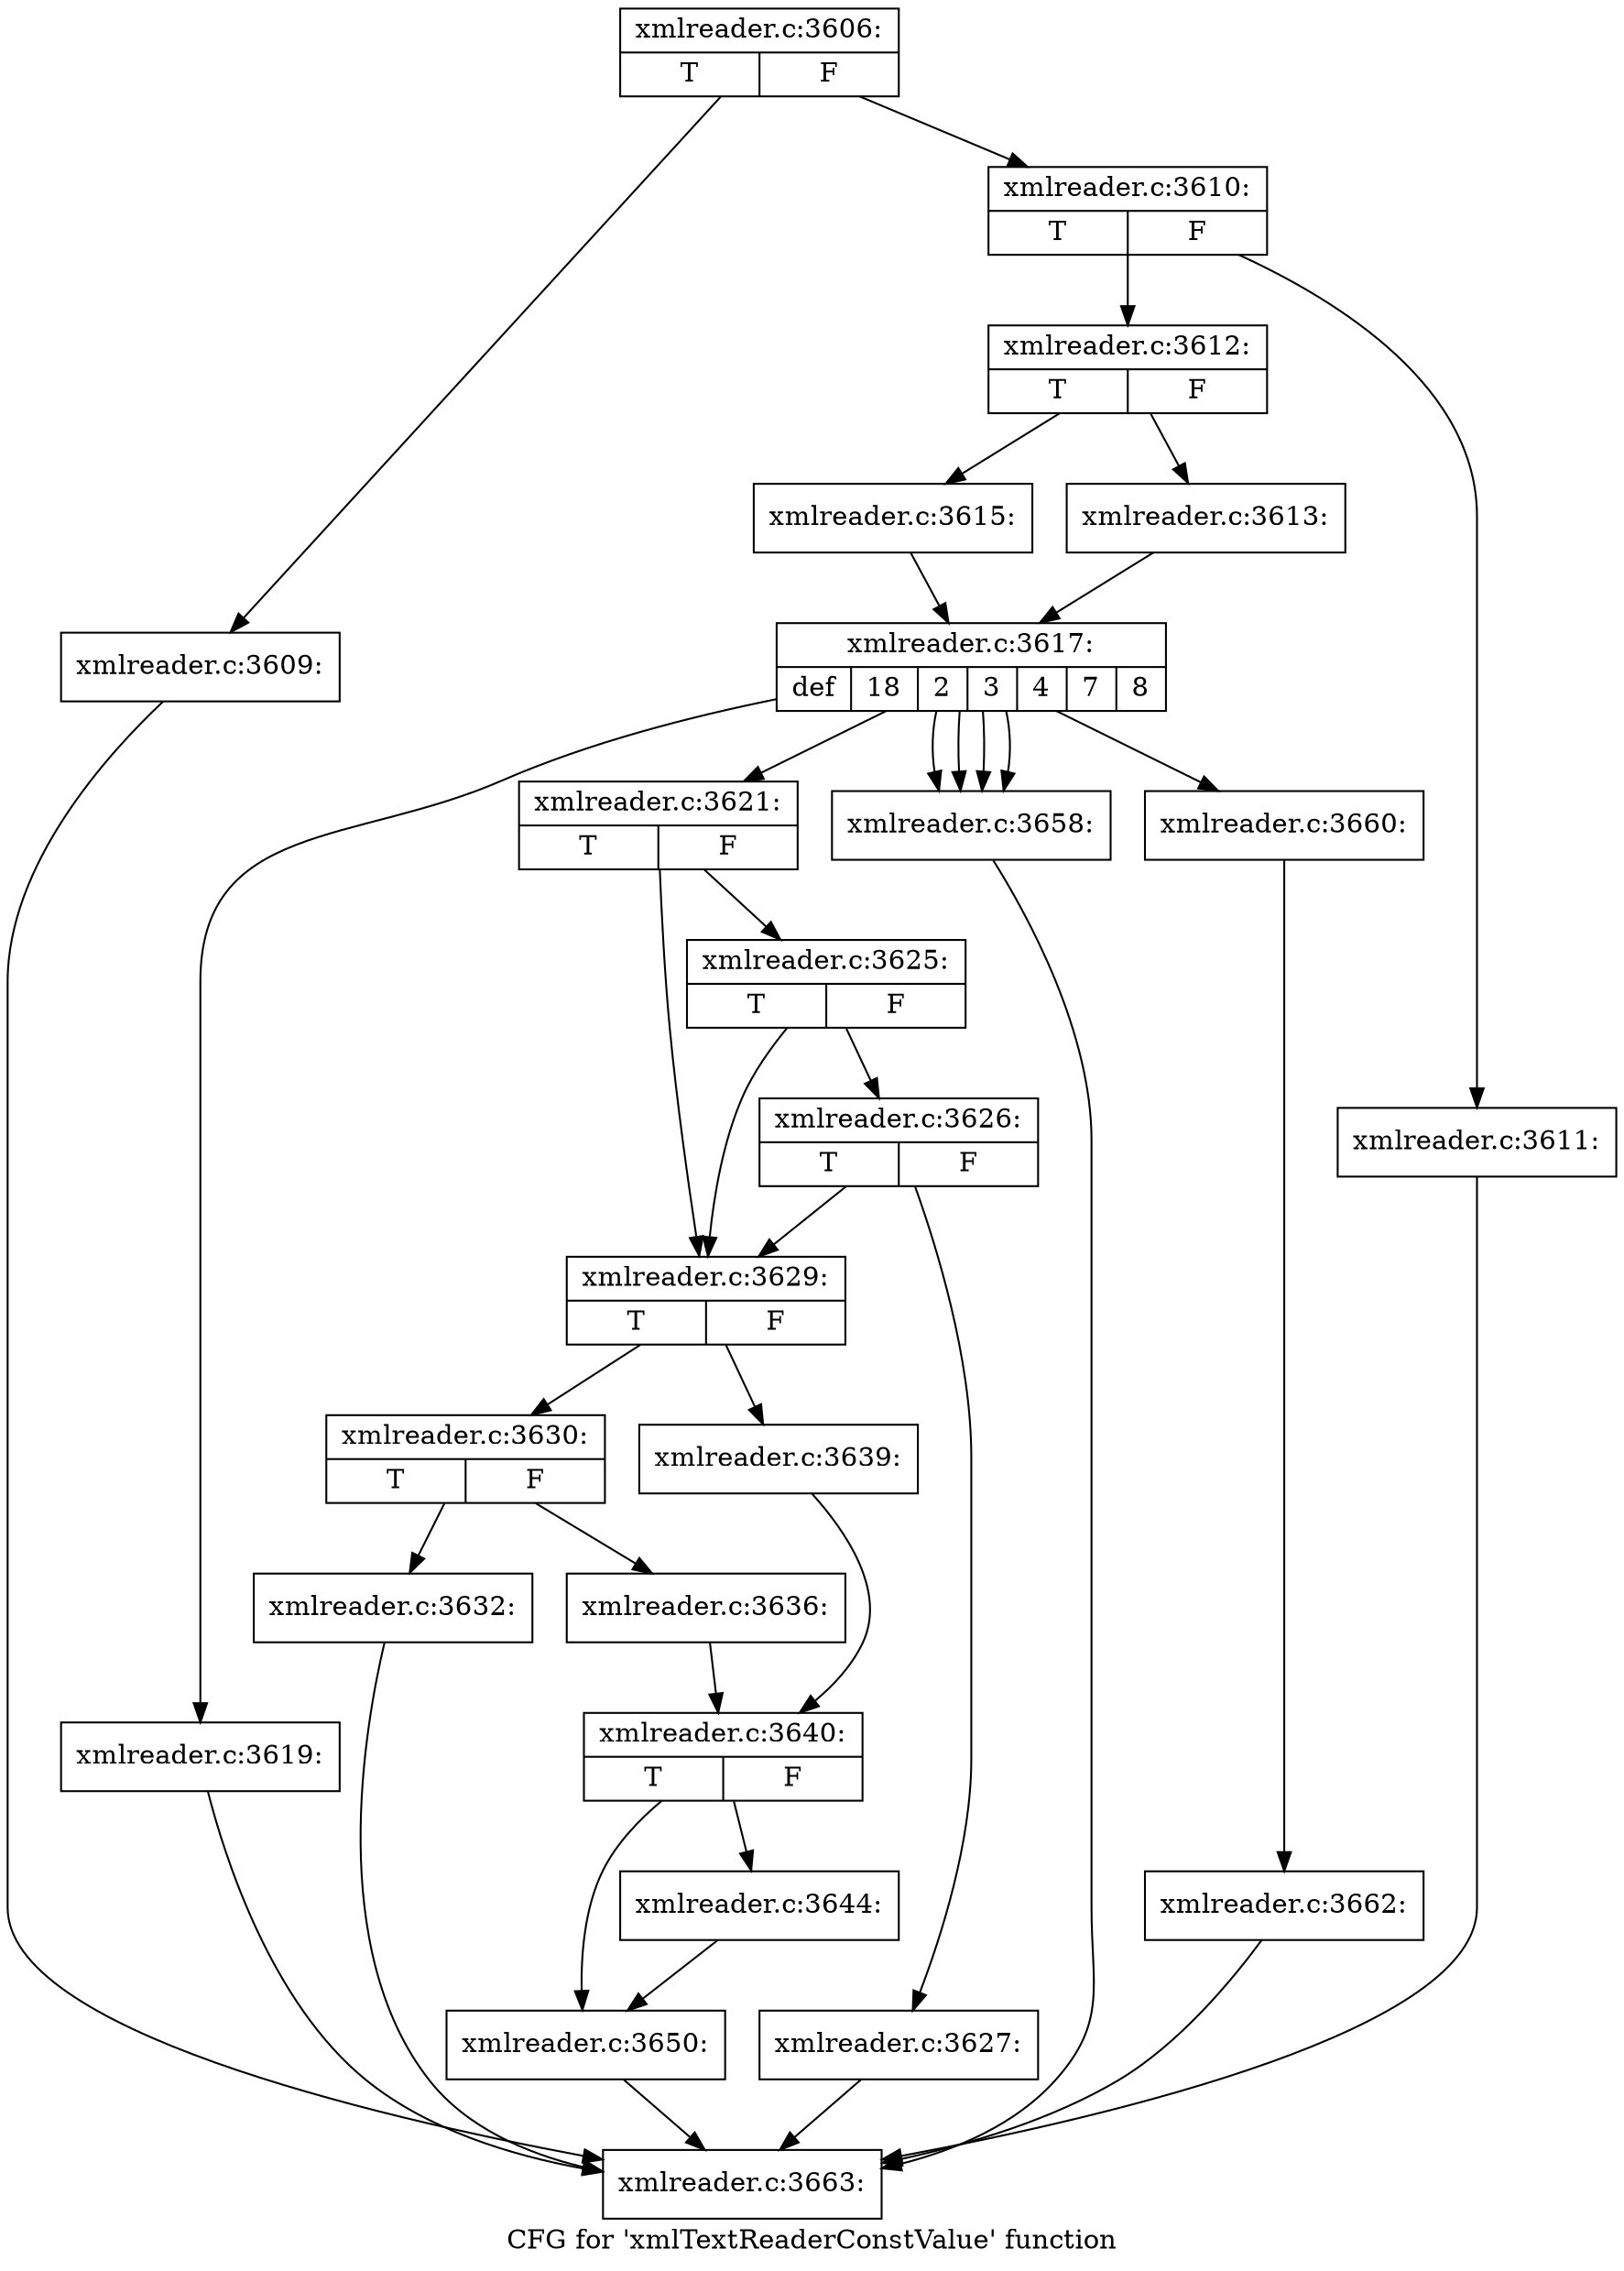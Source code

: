 digraph "CFG for 'xmlTextReaderConstValue' function" {
	label="CFG for 'xmlTextReaderConstValue' function";

	Node0x4816b90 [shape=record,label="{xmlreader.c:3606:|{<s0>T|<s1>F}}"];
	Node0x4816b90 -> Node0x480d7f0;
	Node0x4816b90 -> Node0x480d840;
	Node0x480d7f0 [shape=record,label="{xmlreader.c:3609:}"];
	Node0x480d7f0 -> Node0x480db60;
	Node0x480d840 [shape=record,label="{xmlreader.c:3610:|{<s0>T|<s1>F}}"];
	Node0x480d840 -> Node0x4817820;
	Node0x480d840 -> Node0x4817870;
	Node0x4817820 [shape=record,label="{xmlreader.c:3611:}"];
	Node0x4817820 -> Node0x480db60;
	Node0x4817870 [shape=record,label="{xmlreader.c:3612:|{<s0>T|<s1>F}}"];
	Node0x4817870 -> Node0x4817e00;
	Node0x4817870 -> Node0x4817ea0;
	Node0x4817e00 [shape=record,label="{xmlreader.c:3613:}"];
	Node0x4817e00 -> Node0x4817e50;
	Node0x4817ea0 [shape=record,label="{xmlreader.c:3615:}"];
	Node0x4817ea0 -> Node0x4817e50;
	Node0x4817e50 [shape=record,label="{xmlreader.c:3617:|{<s0>def|<s1>18|<s2>2|<s3>3|<s4>4|<s5>7|<s6>8}}"];
	Node0x4817e50 -> Node0x4818a90;
	Node0x4817e50 -> Node0x4818dd0;
	Node0x4817e50 -> Node0x4819180;
	Node0x4817e50 -> Node0x4819a70;
	Node0x4817e50 -> Node0x4819a70;
	Node0x4817e50 -> Node0x4819a70;
	Node0x4817e50 -> Node0x4819a70;
	Node0x4818dd0 [shape=record,label="{xmlreader.c:3619:}"];
	Node0x4818dd0 -> Node0x480db60;
	Node0x4819180 [shape=record,label="{xmlreader.c:3621:|{<s0>T|<s1>F}}"];
	Node0x4819180 -> Node0x4819b90;
	Node0x4819180 -> Node0x4819ac0;
	Node0x4819b90 [shape=record,label="{xmlreader.c:3625:|{<s0>T|<s1>F}}"];
	Node0x4819b90 -> Node0x4819b10;
	Node0x4819b90 -> Node0x4819ac0;
	Node0x4819b10 [shape=record,label="{xmlreader.c:3626:|{<s0>T|<s1>F}}"];
	Node0x4819b10 -> Node0x4819a20;
	Node0x4819b10 -> Node0x4819ac0;
	Node0x4819a20 [shape=record,label="{xmlreader.c:3627:}"];
	Node0x4819a20 -> Node0x480db60;
	Node0x4819ac0 [shape=record,label="{xmlreader.c:3629:|{<s0>T|<s1>F}}"];
	Node0x4819ac0 -> Node0x481ad40;
	Node0x4819ac0 -> Node0x481ade0;
	Node0x481ad40 [shape=record,label="{xmlreader.c:3630:|{<s0>T|<s1>F}}"];
	Node0x481ad40 -> Node0x481b570;
	Node0x481ad40 -> Node0x481b5c0;
	Node0x481b570 [shape=record,label="{xmlreader.c:3632:}"];
	Node0x481b570 -> Node0x480db60;
	Node0x481b5c0 [shape=record,label="{xmlreader.c:3636:}"];
	Node0x481b5c0 -> Node0x481ad90;
	Node0x481ade0 [shape=record,label="{xmlreader.c:3639:}"];
	Node0x481ade0 -> Node0x481ad90;
	Node0x481ad90 [shape=record,label="{xmlreader.c:3640:|{<s0>T|<s1>F}}"];
	Node0x481ad90 -> Node0x464fc40;
	Node0x481ad90 -> Node0x481cf00;
	Node0x464fc40 [shape=record,label="{xmlreader.c:3644:}"];
	Node0x464fc40 -> Node0x481cf00;
	Node0x481cf00 [shape=record,label="{xmlreader.c:3650:}"];
	Node0x481cf00 -> Node0x480db60;
	Node0x4819a70 [shape=record,label="{xmlreader.c:3658:}"];
	Node0x4819a70 -> Node0x480db60;
	Node0x4818a90 [shape=record,label="{xmlreader.c:3660:}"];
	Node0x4818a90 -> Node0x4818880;
	Node0x4818880 [shape=record,label="{xmlreader.c:3662:}"];
	Node0x4818880 -> Node0x480db60;
	Node0x480db60 [shape=record,label="{xmlreader.c:3663:}"];
}
